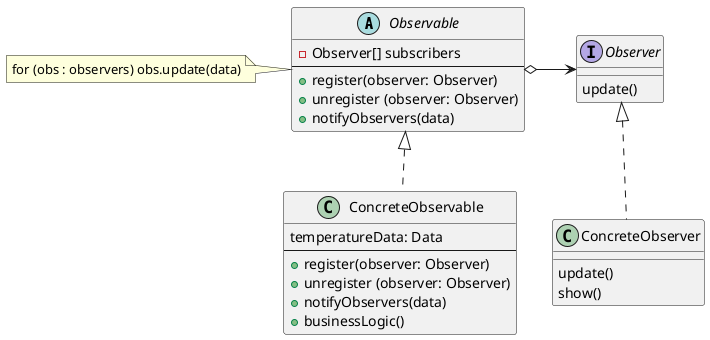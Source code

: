 @startuml
'https://plantuml.com/class-diagram

abstract class Observable {
- Observer[] subscribers
---
+ register(observer: Observer)
+ unregister (observer: Observer)
+ notifyObservers(data)
}

class ConcreteObservable {
temperatureData: Data
---
+ register(observer: Observer)
+ unregister (observer: Observer)
+ notifyObservers(data)
+ businessLogic()
}


Observable <|.. ConcreteObservable

Observable o-> Observer

interface Observer {
update()
}

note left of Observable : for (obs : observers) obs.update(data)

Observer <|.. ConcreteObserver

class ConcreteObserver {
    update()
    show()
}

@enduml